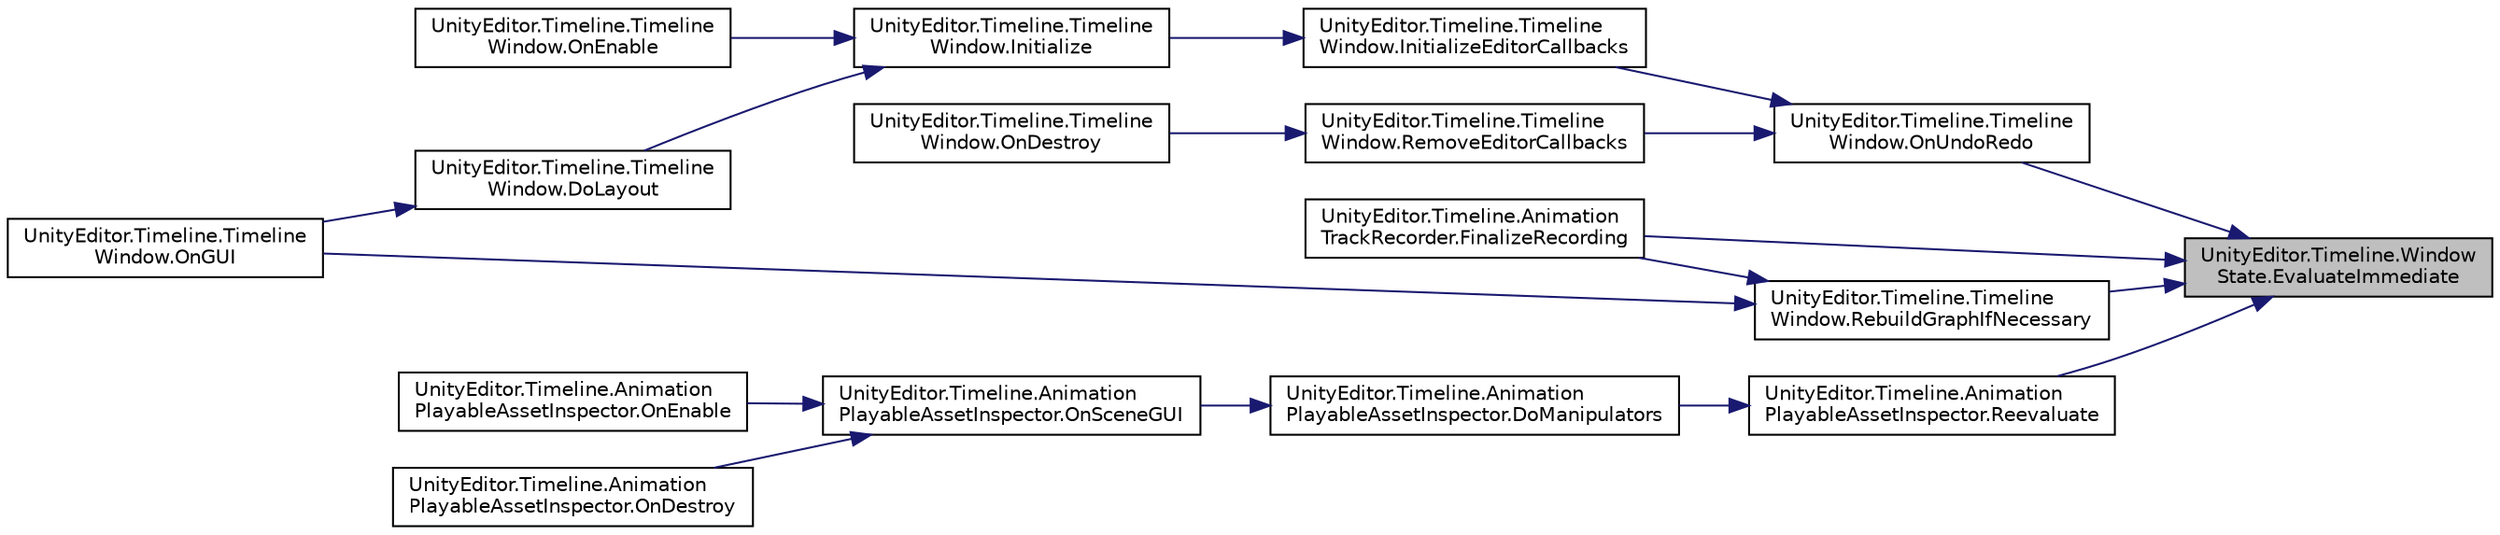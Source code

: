 digraph "UnityEditor.Timeline.WindowState.EvaluateImmediate"
{
 // LATEX_PDF_SIZE
  edge [fontname="Helvetica",fontsize="10",labelfontname="Helvetica",labelfontsize="10"];
  node [fontname="Helvetica",fontsize="10",shape=record];
  rankdir="RL";
  Node1 [label="UnityEditor.Timeline.Window\lState.EvaluateImmediate",height=0.2,width=0.4,color="black", fillcolor="grey75", style="filled", fontcolor="black",tooltip=" "];
  Node1 -> Node2 [dir="back",color="midnightblue",fontsize="10",style="solid",fontname="Helvetica"];
  Node2 [label="UnityEditor.Timeline.Animation\lTrackRecorder.FinalizeRecording",height=0.2,width=0.4,color="black", fillcolor="white", style="filled",URL="$class_unity_editor_1_1_timeline_1_1_animation_track_recorder.html#a380c9200939121de63d86333cd1a6ebb",tooltip=" "];
  Node1 -> Node3 [dir="back",color="midnightblue",fontsize="10",style="solid",fontname="Helvetica"];
  Node3 [label="UnityEditor.Timeline.Timeline\lWindow.OnUndoRedo",height=0.2,width=0.4,color="black", fillcolor="white", style="filled",URL="$class_unity_editor_1_1_timeline_1_1_timeline_window.html#acdca02611f4faa350aea79e19db17c27",tooltip=" "];
  Node3 -> Node4 [dir="back",color="midnightblue",fontsize="10",style="solid",fontname="Helvetica"];
  Node4 [label="UnityEditor.Timeline.Timeline\lWindow.InitializeEditorCallbacks",height=0.2,width=0.4,color="black", fillcolor="white", style="filled",URL="$class_unity_editor_1_1_timeline_1_1_timeline_window.html#ab71bfd5f28c0cf3e9ac9cacd33d4be74",tooltip=" "];
  Node4 -> Node5 [dir="back",color="midnightblue",fontsize="10",style="solid",fontname="Helvetica"];
  Node5 [label="UnityEditor.Timeline.Timeline\lWindow.Initialize",height=0.2,width=0.4,color="black", fillcolor="white", style="filled",URL="$class_unity_editor_1_1_timeline_1_1_timeline_window.html#a154053a04b8716bb8c258652728cf13e",tooltip=" "];
  Node5 -> Node6 [dir="back",color="midnightblue",fontsize="10",style="solid",fontname="Helvetica"];
  Node6 [label="UnityEditor.Timeline.Timeline\lWindow.DoLayout",height=0.2,width=0.4,color="black", fillcolor="white", style="filled",URL="$class_unity_editor_1_1_timeline_1_1_timeline_window.html#a377ab29db98e24a57454acfc468f7585",tooltip=" "];
  Node6 -> Node7 [dir="back",color="midnightblue",fontsize="10",style="solid",fontname="Helvetica"];
  Node7 [label="UnityEditor.Timeline.Timeline\lWindow.OnGUI",height=0.2,width=0.4,color="black", fillcolor="white", style="filled",URL="$class_unity_editor_1_1_timeline_1_1_timeline_window.html#a7327db99348d465b7c37571f863e05e6",tooltip=" "];
  Node5 -> Node8 [dir="back",color="midnightblue",fontsize="10",style="solid",fontname="Helvetica"];
  Node8 [label="UnityEditor.Timeline.Timeline\lWindow.OnEnable",height=0.2,width=0.4,color="black", fillcolor="white", style="filled",URL="$class_unity_editor_1_1_timeline_1_1_timeline_window.html#a5358f1ca17e955996afaf5c9ac237bf4",tooltip=" "];
  Node3 -> Node9 [dir="back",color="midnightblue",fontsize="10",style="solid",fontname="Helvetica"];
  Node9 [label="UnityEditor.Timeline.Timeline\lWindow.RemoveEditorCallbacks",height=0.2,width=0.4,color="black", fillcolor="white", style="filled",URL="$class_unity_editor_1_1_timeline_1_1_timeline_window.html#adeea43b18ac646059778f3b2c9e5fe2c",tooltip=" "];
  Node9 -> Node10 [dir="back",color="midnightblue",fontsize="10",style="solid",fontname="Helvetica"];
  Node10 [label="UnityEditor.Timeline.Timeline\lWindow.OnDestroy",height=0.2,width=0.4,color="black", fillcolor="white", style="filled",URL="$class_unity_editor_1_1_timeline_1_1_timeline_window.html#a6597ab99f61dac1b9f06c4afdc17a854",tooltip=" "];
  Node1 -> Node11 [dir="back",color="midnightblue",fontsize="10",style="solid",fontname="Helvetica"];
  Node11 [label="UnityEditor.Timeline.Timeline\lWindow.RebuildGraphIfNecessary",height=0.2,width=0.4,color="black", fillcolor="white", style="filled",URL="$class_unity_editor_1_1_timeline_1_1_timeline_window.html#acc50183d8d8bb06a0714764d62452f77",tooltip=" "];
  Node11 -> Node2 [dir="back",color="midnightblue",fontsize="10",style="solid",fontname="Helvetica"];
  Node11 -> Node7 [dir="back",color="midnightblue",fontsize="10",style="solid",fontname="Helvetica"];
  Node1 -> Node12 [dir="back",color="midnightblue",fontsize="10",style="solid",fontname="Helvetica"];
  Node12 [label="UnityEditor.Timeline.Animation\lPlayableAssetInspector.Reevaluate",height=0.2,width=0.4,color="black", fillcolor="white", style="filled",URL="$class_unity_editor_1_1_timeline_1_1_animation_playable_asset_inspector.html#a404980eaf341cf430ae104043aaf4274",tooltip=" "];
  Node12 -> Node13 [dir="back",color="midnightblue",fontsize="10",style="solid",fontname="Helvetica"];
  Node13 [label="UnityEditor.Timeline.Animation\lPlayableAssetInspector.DoManipulators",height=0.2,width=0.4,color="black", fillcolor="white", style="filled",URL="$class_unity_editor_1_1_timeline_1_1_animation_playable_asset_inspector.html#a1eff7e6d79f7939ad937c43634293cc6",tooltip=" "];
  Node13 -> Node14 [dir="back",color="midnightblue",fontsize="10",style="solid",fontname="Helvetica"];
  Node14 [label="UnityEditor.Timeline.Animation\lPlayableAssetInspector.OnSceneGUI",height=0.2,width=0.4,color="black", fillcolor="white", style="filled",URL="$class_unity_editor_1_1_timeline_1_1_animation_playable_asset_inspector.html#aa51b4f13bd7e960e88ff770860fe3ea1",tooltip=" "];
  Node14 -> Node15 [dir="back",color="midnightblue",fontsize="10",style="solid",fontname="Helvetica"];
  Node15 [label="UnityEditor.Timeline.Animation\lPlayableAssetInspector.OnDestroy",height=0.2,width=0.4,color="black", fillcolor="white", style="filled",URL="$class_unity_editor_1_1_timeline_1_1_animation_playable_asset_inspector.html#adae0170f9157347124e65298c2b60df3",tooltip=" "];
  Node14 -> Node16 [dir="back",color="midnightblue",fontsize="10",style="solid",fontname="Helvetica"];
  Node16 [label="UnityEditor.Timeline.Animation\lPlayableAssetInspector.OnEnable",height=0.2,width=0.4,color="black", fillcolor="white", style="filled",URL="$class_unity_editor_1_1_timeline_1_1_animation_playable_asset_inspector.html#a5cd6cf90731508c10c122d40d18d80be",tooltip=" "];
}
